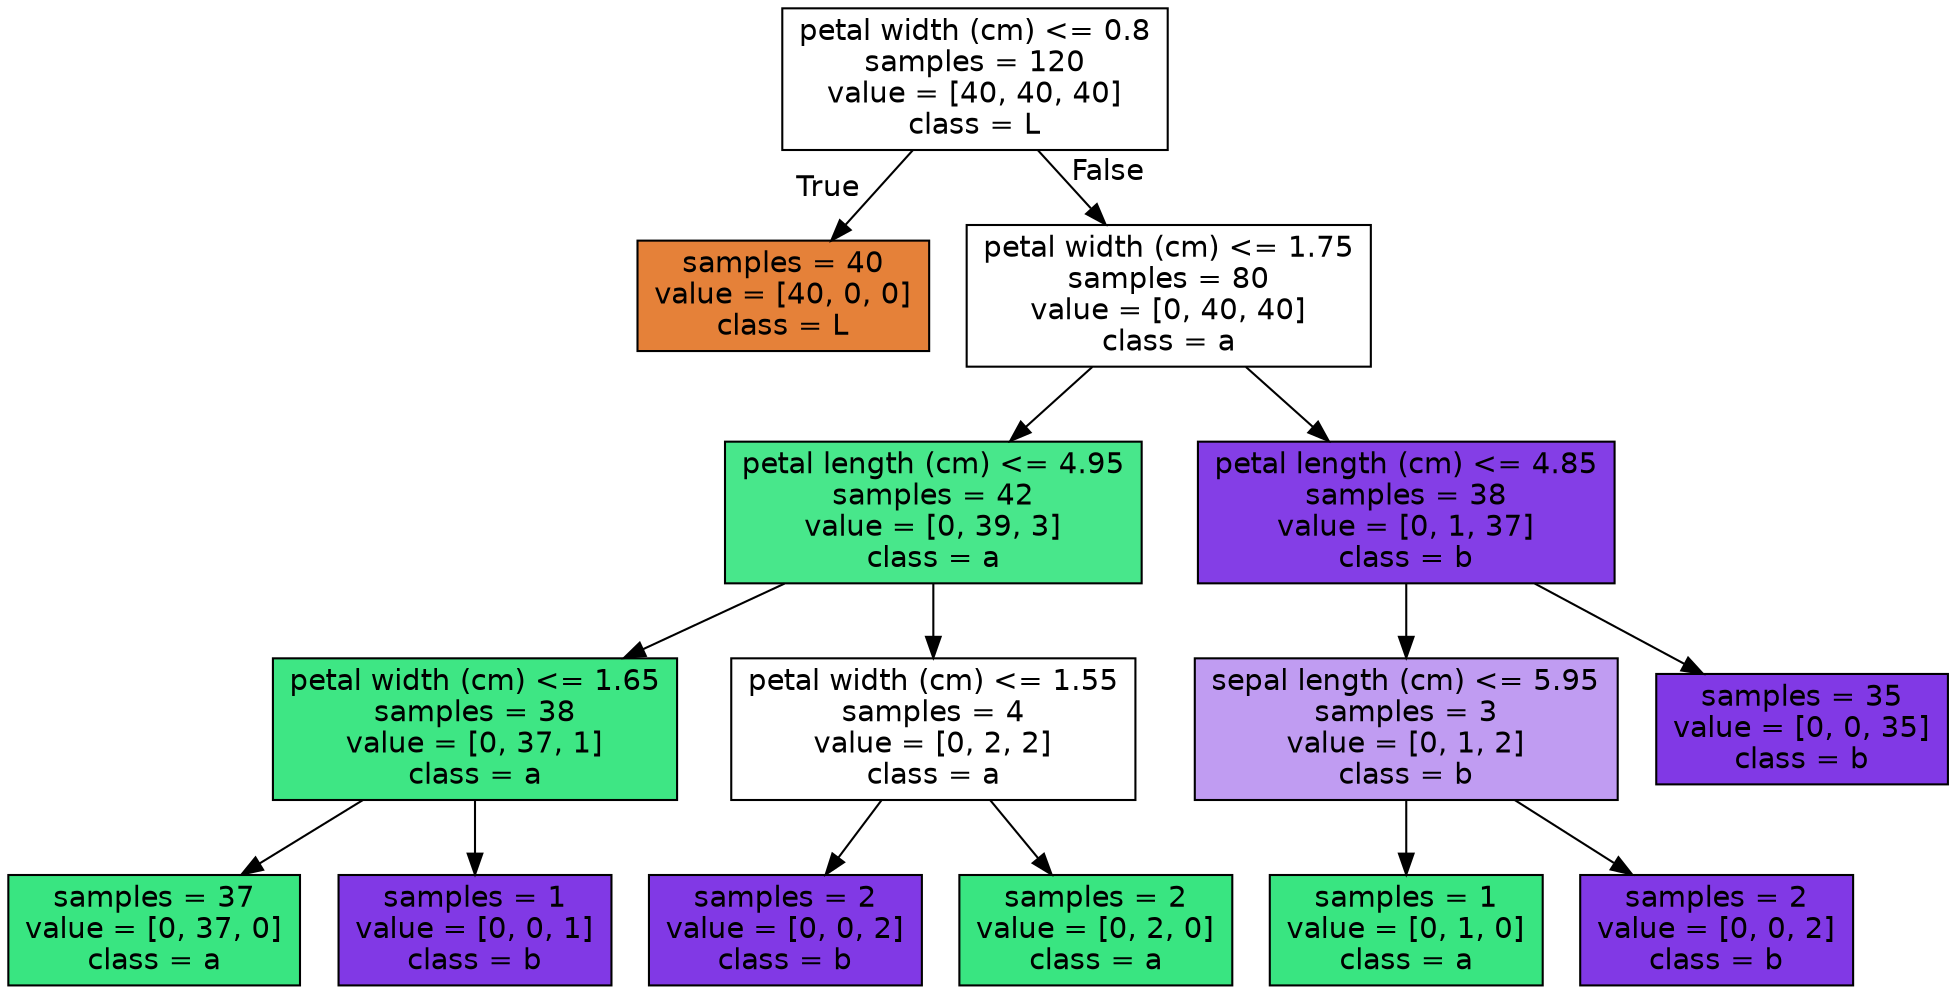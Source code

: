 digraph Tree {
node [shape=box, style="filled", color="black", fontname="helvetica"] ;
edge [fontname="helvetica"] ;
0 [label="petal width (cm) <= 0.8\nsamples = 120\nvalue = [40, 40, 40]\nclass = L", fillcolor="#ffffff"] ;
1 [label="samples = 40\nvalue = [40, 0, 0]\nclass = L", fillcolor="#e58139"] ;
0 -> 1 [labeldistance=2.5, labelangle=45, headlabel="True"] ;
2 [label="petal width (cm) <= 1.75\nsamples = 80\nvalue = [0, 40, 40]\nclass = a", fillcolor="#ffffff"] ;
0 -> 2 [labeldistance=2.5, labelangle=-45, headlabel="False"] ;
3 [label="petal length (cm) <= 4.95\nsamples = 42\nvalue = [0, 39, 3]\nclass = a", fillcolor="#48e78b"] ;
2 -> 3 ;
4 [label="petal width (cm) <= 1.65\nsamples = 38\nvalue = [0, 37, 1]\nclass = a", fillcolor="#3ee684"] ;
3 -> 4 ;
5 [label="samples = 37\nvalue = [0, 37, 0]\nclass = a", fillcolor="#39e581"] ;
4 -> 5 ;
6 [label="samples = 1\nvalue = [0, 0, 1]\nclass = b", fillcolor="#8139e5"] ;
4 -> 6 ;
7 [label="petal width (cm) <= 1.55\nsamples = 4\nvalue = [0, 2, 2]\nclass = a", fillcolor="#ffffff"] ;
3 -> 7 ;
8 [label="samples = 2\nvalue = [0, 0, 2]\nclass = b", fillcolor="#8139e5"] ;
7 -> 8 ;
9 [label="samples = 2\nvalue = [0, 2, 0]\nclass = a", fillcolor="#39e581"] ;
7 -> 9 ;
10 [label="petal length (cm) <= 4.85\nsamples = 38\nvalue = [0, 1, 37]\nclass = b", fillcolor="#843ee6"] ;
2 -> 10 ;
11 [label="sepal length (cm) <= 5.95\nsamples = 3\nvalue = [0, 1, 2]\nclass = b", fillcolor="#c09cf2"] ;
10 -> 11 ;
12 [label="samples = 1\nvalue = [0, 1, 0]\nclass = a", fillcolor="#39e581"] ;
11 -> 12 ;
13 [label="samples = 2\nvalue = [0, 0, 2]\nclass = b", fillcolor="#8139e5"] ;
11 -> 13 ;
14 [label="samples = 35\nvalue = [0, 0, 35]\nclass = b", fillcolor="#8139e5"] ;
10 -> 14 ;
}
